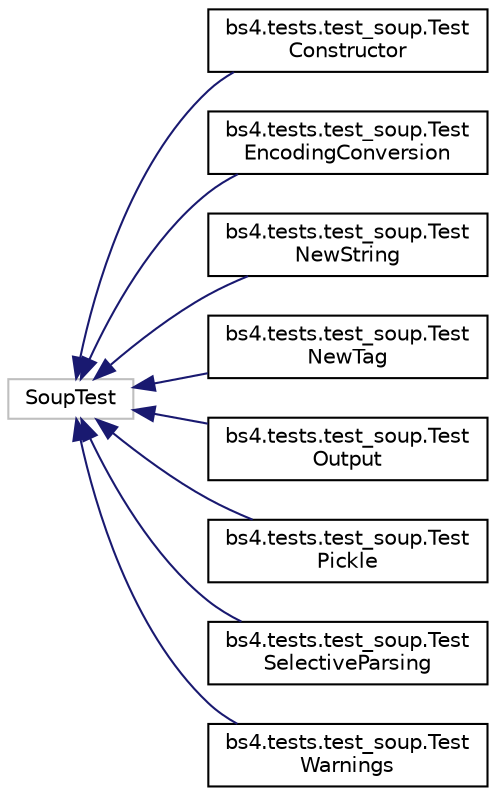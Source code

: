 digraph "Graphical Class Hierarchy"
{
 // LATEX_PDF_SIZE
  edge [fontname="Helvetica",fontsize="10",labelfontname="Helvetica",labelfontsize="10"];
  node [fontname="Helvetica",fontsize="10",shape=record];
  rankdir="LR";
  Node18748 [label="SoupTest",height=0.2,width=0.4,color="grey75", fillcolor="white", style="filled",tooltip=" "];
  Node18748 -> Node0 [dir="back",color="midnightblue",fontsize="10",style="solid",fontname="Helvetica"];
  Node0 [label="bs4.tests.test_soup.Test\lConstructor",height=0.2,width=0.4,color="black", fillcolor="white", style="filled",URL="$classbs4_1_1tests_1_1test__soup_1_1TestConstructor.html",tooltip=" "];
  Node18748 -> Node18750 [dir="back",color="midnightblue",fontsize="10",style="solid",fontname="Helvetica"];
  Node18750 [label="bs4.tests.test_soup.Test\lEncodingConversion",height=0.2,width=0.4,color="black", fillcolor="white", style="filled",URL="$classbs4_1_1tests_1_1test__soup_1_1TestEncodingConversion.html",tooltip=" "];
  Node18748 -> Node18751 [dir="back",color="midnightblue",fontsize="10",style="solid",fontname="Helvetica"];
  Node18751 [label="bs4.tests.test_soup.Test\lNewString",height=0.2,width=0.4,color="black", fillcolor="white", style="filled",URL="$classbs4_1_1tests_1_1test__soup_1_1TestNewString.html",tooltip=" "];
  Node18748 -> Node18752 [dir="back",color="midnightblue",fontsize="10",style="solid",fontname="Helvetica"];
  Node18752 [label="bs4.tests.test_soup.Test\lNewTag",height=0.2,width=0.4,color="black", fillcolor="white", style="filled",URL="$classbs4_1_1tests_1_1test__soup_1_1TestNewTag.html",tooltip=" "];
  Node18748 -> Node18753 [dir="back",color="midnightblue",fontsize="10",style="solid",fontname="Helvetica"];
  Node18753 [label="bs4.tests.test_soup.Test\lOutput",height=0.2,width=0.4,color="black", fillcolor="white", style="filled",URL="$classbs4_1_1tests_1_1test__soup_1_1TestOutput.html",tooltip=" "];
  Node18748 -> Node18754 [dir="back",color="midnightblue",fontsize="10",style="solid",fontname="Helvetica"];
  Node18754 [label="bs4.tests.test_soup.Test\lPickle",height=0.2,width=0.4,color="black", fillcolor="white", style="filled",URL="$classbs4_1_1tests_1_1test__soup_1_1TestPickle.html",tooltip=" "];
  Node18748 -> Node18755 [dir="back",color="midnightblue",fontsize="10",style="solid",fontname="Helvetica"];
  Node18755 [label="bs4.tests.test_soup.Test\lSelectiveParsing",height=0.2,width=0.4,color="black", fillcolor="white", style="filled",URL="$classbs4_1_1tests_1_1test__soup_1_1TestSelectiveParsing.html",tooltip=" "];
  Node18748 -> Node18756 [dir="back",color="midnightblue",fontsize="10",style="solid",fontname="Helvetica"];
  Node18756 [label="bs4.tests.test_soup.Test\lWarnings",height=0.2,width=0.4,color="black", fillcolor="white", style="filled",URL="$classbs4_1_1tests_1_1test__soup_1_1TestWarnings.html",tooltip=" "];
}
